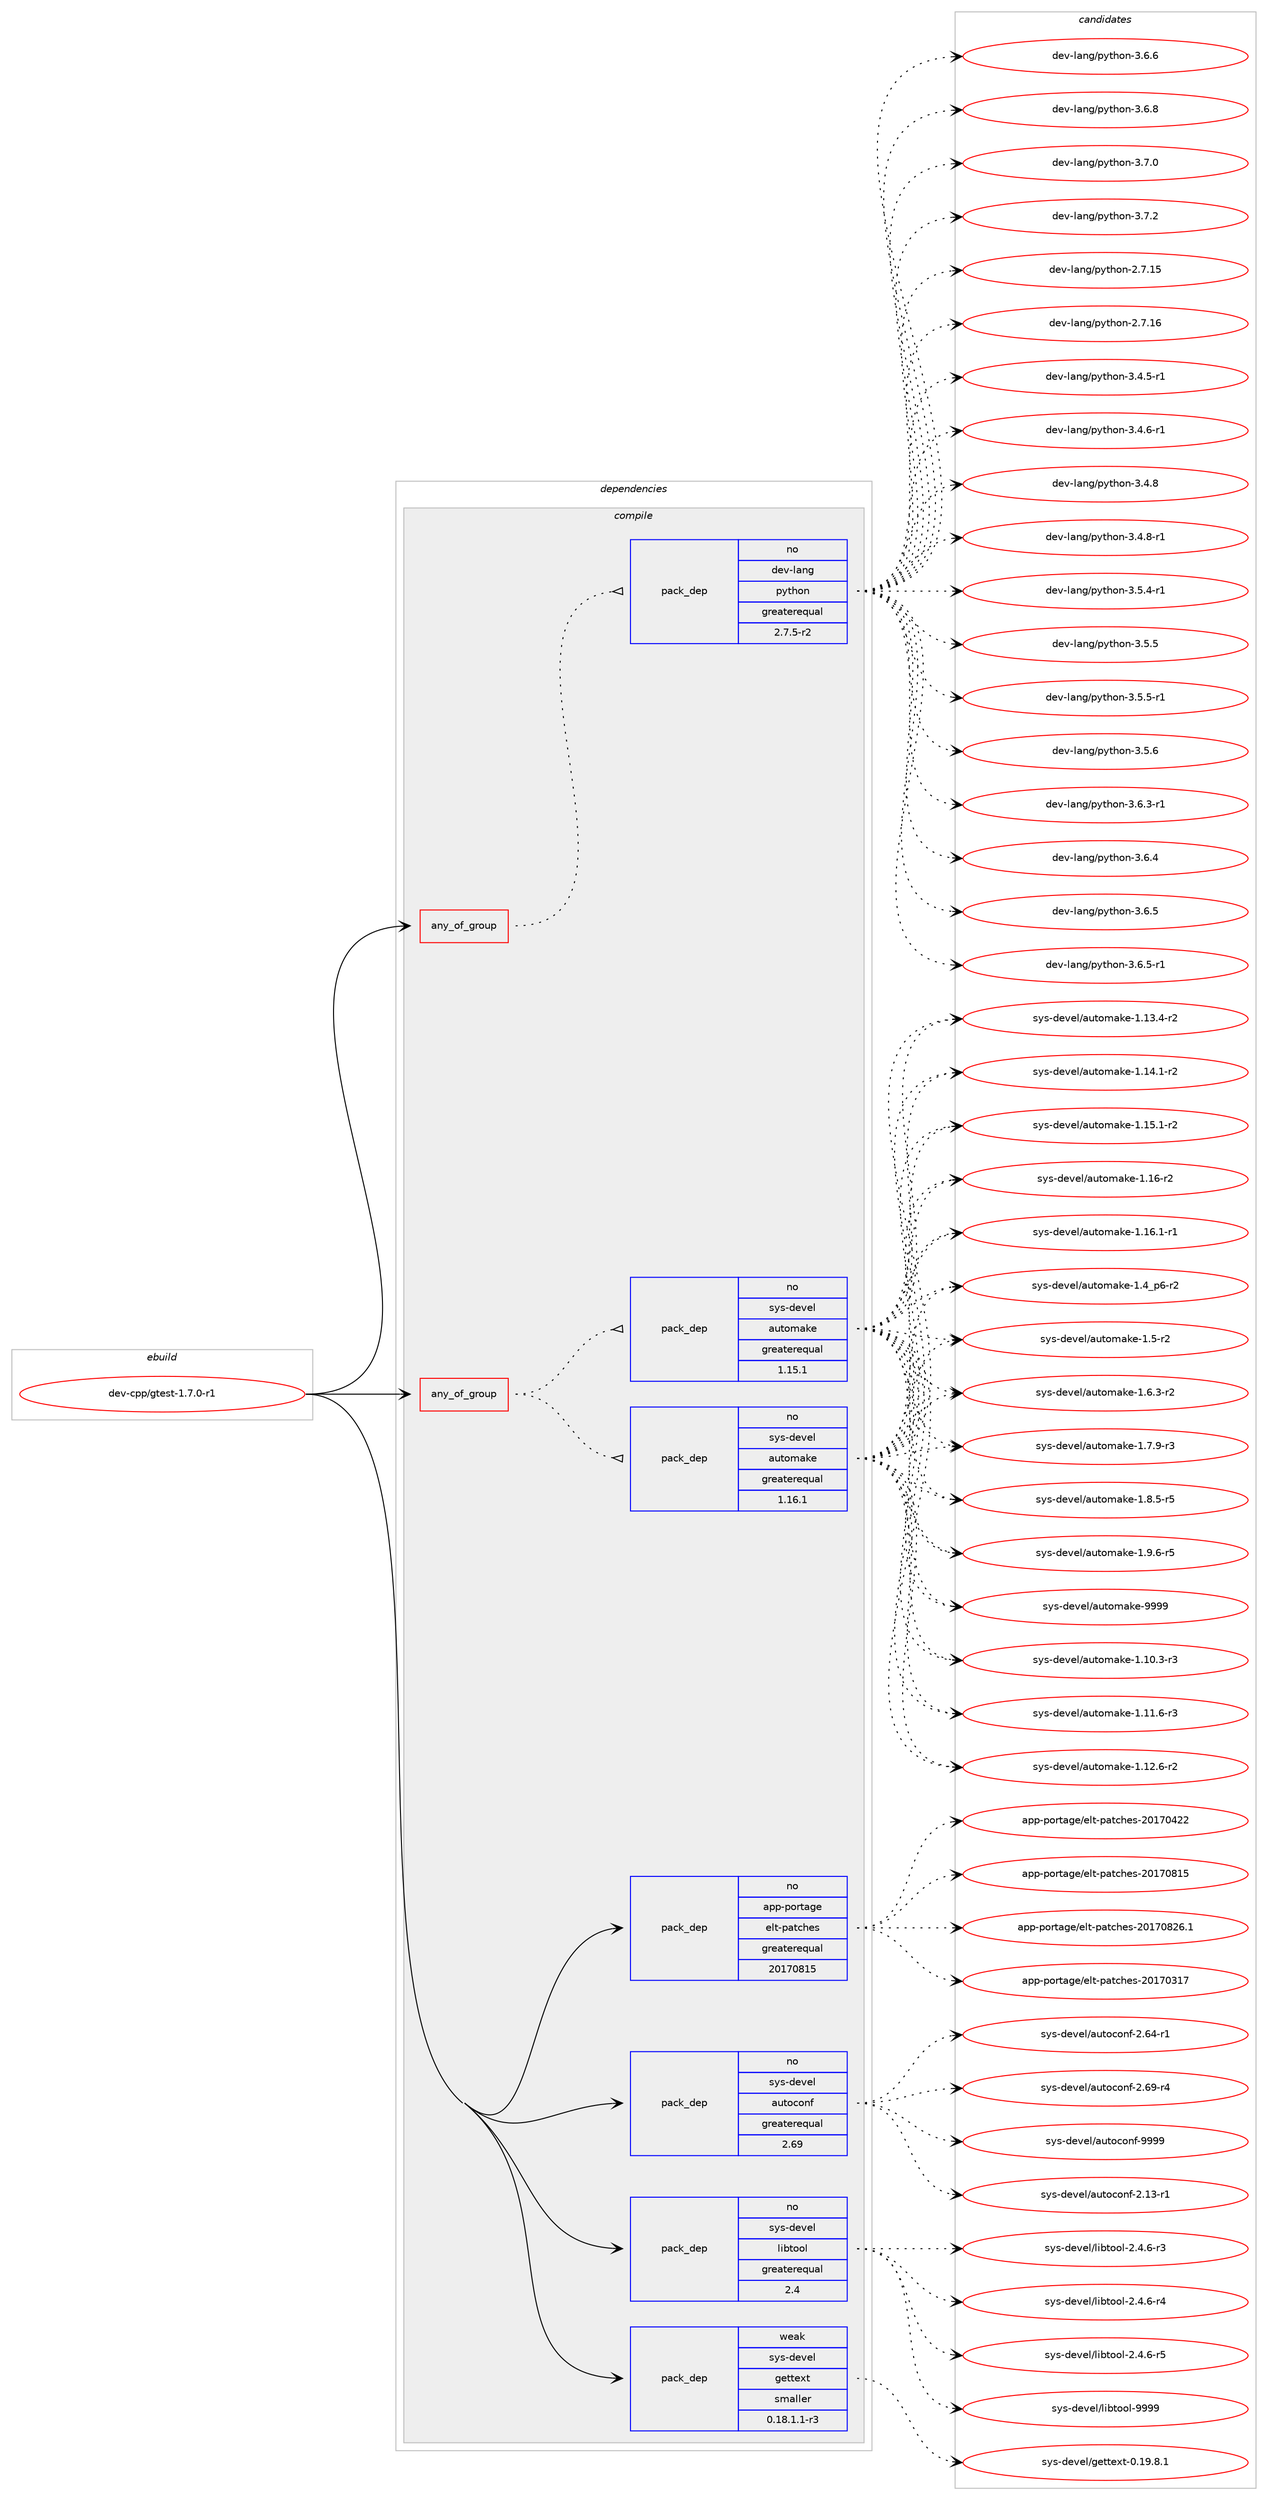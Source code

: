 digraph prolog {

# *************
# Graph options
# *************

newrank=true;
concentrate=true;
compound=true;
graph [rankdir=LR,fontname=Helvetica,fontsize=10,ranksep=1.5];#, ranksep=2.5, nodesep=0.2];
edge  [arrowhead=vee];
node  [fontname=Helvetica,fontsize=10];

# **********
# The ebuild
# **********

subgraph cluster_leftcol {
color=gray;
rank=same;
label=<<i>ebuild</i>>;
id [label="dev-cpp/gtest-1.7.0-r1", color=red, width=4, href="../dev-cpp/gtest-1.7.0-r1.svg"];
}

# ****************
# The dependencies
# ****************

subgraph cluster_midcol {
color=gray;
label=<<i>dependencies</i>>;
subgraph cluster_compile {
fillcolor="#eeeeee";
style=filled;
label=<<i>compile</i>>;
subgraph any20324 {
dependency1317189 [label=<<TABLE BORDER="0" CELLBORDER="1" CELLSPACING="0" CELLPADDING="4"><TR><TD CELLPADDING="10">any_of_group</TD></TR></TABLE>>, shape=none, color=red];subgraph pack939793 {
dependency1317190 [label=<<TABLE BORDER="0" CELLBORDER="1" CELLSPACING="0" CELLPADDING="4" WIDTH="220"><TR><TD ROWSPAN="6" CELLPADDING="30">pack_dep</TD></TR><TR><TD WIDTH="110">no</TD></TR><TR><TD>dev-lang</TD></TR><TR><TD>python</TD></TR><TR><TD>greaterequal</TD></TR><TR><TD>2.7.5-r2</TD></TR></TABLE>>, shape=none, color=blue];
}
dependency1317189:e -> dependency1317190:w [weight=20,style="dotted",arrowhead="oinv"];
}
id:e -> dependency1317189:w [weight=20,style="solid",arrowhead="vee"];
subgraph any20325 {
dependency1317191 [label=<<TABLE BORDER="0" CELLBORDER="1" CELLSPACING="0" CELLPADDING="4"><TR><TD CELLPADDING="10">any_of_group</TD></TR></TABLE>>, shape=none, color=red];subgraph pack939794 {
dependency1317192 [label=<<TABLE BORDER="0" CELLBORDER="1" CELLSPACING="0" CELLPADDING="4" WIDTH="220"><TR><TD ROWSPAN="6" CELLPADDING="30">pack_dep</TD></TR><TR><TD WIDTH="110">no</TD></TR><TR><TD>sys-devel</TD></TR><TR><TD>automake</TD></TR><TR><TD>greaterequal</TD></TR><TR><TD>1.16.1</TD></TR></TABLE>>, shape=none, color=blue];
}
dependency1317191:e -> dependency1317192:w [weight=20,style="dotted",arrowhead="oinv"];
subgraph pack939795 {
dependency1317193 [label=<<TABLE BORDER="0" CELLBORDER="1" CELLSPACING="0" CELLPADDING="4" WIDTH="220"><TR><TD ROWSPAN="6" CELLPADDING="30">pack_dep</TD></TR><TR><TD WIDTH="110">no</TD></TR><TR><TD>sys-devel</TD></TR><TR><TD>automake</TD></TR><TR><TD>greaterequal</TD></TR><TR><TD>1.15.1</TD></TR></TABLE>>, shape=none, color=blue];
}
dependency1317191:e -> dependency1317193:w [weight=20,style="dotted",arrowhead="oinv"];
}
id:e -> dependency1317191:w [weight=20,style="solid",arrowhead="vee"];
subgraph pack939796 {
dependency1317194 [label=<<TABLE BORDER="0" CELLBORDER="1" CELLSPACING="0" CELLPADDING="4" WIDTH="220"><TR><TD ROWSPAN="6" CELLPADDING="30">pack_dep</TD></TR><TR><TD WIDTH="110">no</TD></TR><TR><TD>app-portage</TD></TR><TR><TD>elt-patches</TD></TR><TR><TD>greaterequal</TD></TR><TR><TD>20170815</TD></TR></TABLE>>, shape=none, color=blue];
}
id:e -> dependency1317194:w [weight=20,style="solid",arrowhead="vee"];
subgraph pack939797 {
dependency1317195 [label=<<TABLE BORDER="0" CELLBORDER="1" CELLSPACING="0" CELLPADDING="4" WIDTH="220"><TR><TD ROWSPAN="6" CELLPADDING="30">pack_dep</TD></TR><TR><TD WIDTH="110">no</TD></TR><TR><TD>sys-devel</TD></TR><TR><TD>autoconf</TD></TR><TR><TD>greaterequal</TD></TR><TR><TD>2.69</TD></TR></TABLE>>, shape=none, color=blue];
}
id:e -> dependency1317195:w [weight=20,style="solid",arrowhead="vee"];
subgraph pack939798 {
dependency1317196 [label=<<TABLE BORDER="0" CELLBORDER="1" CELLSPACING="0" CELLPADDING="4" WIDTH="220"><TR><TD ROWSPAN="6" CELLPADDING="30">pack_dep</TD></TR><TR><TD WIDTH="110">no</TD></TR><TR><TD>sys-devel</TD></TR><TR><TD>libtool</TD></TR><TR><TD>greaterequal</TD></TR><TR><TD>2.4</TD></TR></TABLE>>, shape=none, color=blue];
}
id:e -> dependency1317196:w [weight=20,style="solid",arrowhead="vee"];
subgraph pack939799 {
dependency1317197 [label=<<TABLE BORDER="0" CELLBORDER="1" CELLSPACING="0" CELLPADDING="4" WIDTH="220"><TR><TD ROWSPAN="6" CELLPADDING="30">pack_dep</TD></TR><TR><TD WIDTH="110">weak</TD></TR><TR><TD>sys-devel</TD></TR><TR><TD>gettext</TD></TR><TR><TD>smaller</TD></TR><TR><TD>0.18.1.1-r3</TD></TR></TABLE>>, shape=none, color=blue];
}
id:e -> dependency1317197:w [weight=20,style="solid",arrowhead="vee"];
}
subgraph cluster_compileandrun {
fillcolor="#eeeeee";
style=filled;
label=<<i>compile and run</i>>;
}
subgraph cluster_run {
fillcolor="#eeeeee";
style=filled;
label=<<i>run</i>>;
}
}

# **************
# The candidates
# **************

subgraph cluster_choices {
rank=same;
color=gray;
label=<<i>candidates</i>>;

subgraph choice939793 {
color=black;
nodesep=1;
choice10010111845108971101034711212111610411111045504655464953 [label="dev-lang/python-2.7.15", color=red, width=4,href="../dev-lang/python-2.7.15.svg"];
choice10010111845108971101034711212111610411111045504655464954 [label="dev-lang/python-2.7.16", color=red, width=4,href="../dev-lang/python-2.7.16.svg"];
choice1001011184510897110103471121211161041111104551465246534511449 [label="dev-lang/python-3.4.5-r1", color=red, width=4,href="../dev-lang/python-3.4.5-r1.svg"];
choice1001011184510897110103471121211161041111104551465246544511449 [label="dev-lang/python-3.4.6-r1", color=red, width=4,href="../dev-lang/python-3.4.6-r1.svg"];
choice100101118451089711010347112121116104111110455146524656 [label="dev-lang/python-3.4.8", color=red, width=4,href="../dev-lang/python-3.4.8.svg"];
choice1001011184510897110103471121211161041111104551465246564511449 [label="dev-lang/python-3.4.8-r1", color=red, width=4,href="../dev-lang/python-3.4.8-r1.svg"];
choice1001011184510897110103471121211161041111104551465346524511449 [label="dev-lang/python-3.5.4-r1", color=red, width=4,href="../dev-lang/python-3.5.4-r1.svg"];
choice100101118451089711010347112121116104111110455146534653 [label="dev-lang/python-3.5.5", color=red, width=4,href="../dev-lang/python-3.5.5.svg"];
choice1001011184510897110103471121211161041111104551465346534511449 [label="dev-lang/python-3.5.5-r1", color=red, width=4,href="../dev-lang/python-3.5.5-r1.svg"];
choice100101118451089711010347112121116104111110455146534654 [label="dev-lang/python-3.5.6", color=red, width=4,href="../dev-lang/python-3.5.6.svg"];
choice1001011184510897110103471121211161041111104551465446514511449 [label="dev-lang/python-3.6.3-r1", color=red, width=4,href="../dev-lang/python-3.6.3-r1.svg"];
choice100101118451089711010347112121116104111110455146544652 [label="dev-lang/python-3.6.4", color=red, width=4,href="../dev-lang/python-3.6.4.svg"];
choice100101118451089711010347112121116104111110455146544653 [label="dev-lang/python-3.6.5", color=red, width=4,href="../dev-lang/python-3.6.5.svg"];
choice1001011184510897110103471121211161041111104551465446534511449 [label="dev-lang/python-3.6.5-r1", color=red, width=4,href="../dev-lang/python-3.6.5-r1.svg"];
choice100101118451089711010347112121116104111110455146544654 [label="dev-lang/python-3.6.6", color=red, width=4,href="../dev-lang/python-3.6.6.svg"];
choice100101118451089711010347112121116104111110455146544656 [label="dev-lang/python-3.6.8", color=red, width=4,href="../dev-lang/python-3.6.8.svg"];
choice100101118451089711010347112121116104111110455146554648 [label="dev-lang/python-3.7.0", color=red, width=4,href="../dev-lang/python-3.7.0.svg"];
choice100101118451089711010347112121116104111110455146554650 [label="dev-lang/python-3.7.2", color=red, width=4,href="../dev-lang/python-3.7.2.svg"];
dependency1317190:e -> choice10010111845108971101034711212111610411111045504655464953:w [style=dotted,weight="100"];
dependency1317190:e -> choice10010111845108971101034711212111610411111045504655464954:w [style=dotted,weight="100"];
dependency1317190:e -> choice1001011184510897110103471121211161041111104551465246534511449:w [style=dotted,weight="100"];
dependency1317190:e -> choice1001011184510897110103471121211161041111104551465246544511449:w [style=dotted,weight="100"];
dependency1317190:e -> choice100101118451089711010347112121116104111110455146524656:w [style=dotted,weight="100"];
dependency1317190:e -> choice1001011184510897110103471121211161041111104551465246564511449:w [style=dotted,weight="100"];
dependency1317190:e -> choice1001011184510897110103471121211161041111104551465346524511449:w [style=dotted,weight="100"];
dependency1317190:e -> choice100101118451089711010347112121116104111110455146534653:w [style=dotted,weight="100"];
dependency1317190:e -> choice1001011184510897110103471121211161041111104551465346534511449:w [style=dotted,weight="100"];
dependency1317190:e -> choice100101118451089711010347112121116104111110455146534654:w [style=dotted,weight="100"];
dependency1317190:e -> choice1001011184510897110103471121211161041111104551465446514511449:w [style=dotted,weight="100"];
dependency1317190:e -> choice100101118451089711010347112121116104111110455146544652:w [style=dotted,weight="100"];
dependency1317190:e -> choice100101118451089711010347112121116104111110455146544653:w [style=dotted,weight="100"];
dependency1317190:e -> choice1001011184510897110103471121211161041111104551465446534511449:w [style=dotted,weight="100"];
dependency1317190:e -> choice100101118451089711010347112121116104111110455146544654:w [style=dotted,weight="100"];
dependency1317190:e -> choice100101118451089711010347112121116104111110455146544656:w [style=dotted,weight="100"];
dependency1317190:e -> choice100101118451089711010347112121116104111110455146554648:w [style=dotted,weight="100"];
dependency1317190:e -> choice100101118451089711010347112121116104111110455146554650:w [style=dotted,weight="100"];
}
subgraph choice939794 {
color=black;
nodesep=1;
choice11512111545100101118101108479711711611110997107101454946494846514511451 [label="sys-devel/automake-1.10.3-r3", color=red, width=4,href="../sys-devel/automake-1.10.3-r3.svg"];
choice11512111545100101118101108479711711611110997107101454946494946544511451 [label="sys-devel/automake-1.11.6-r3", color=red, width=4,href="../sys-devel/automake-1.11.6-r3.svg"];
choice11512111545100101118101108479711711611110997107101454946495046544511450 [label="sys-devel/automake-1.12.6-r2", color=red, width=4,href="../sys-devel/automake-1.12.6-r2.svg"];
choice11512111545100101118101108479711711611110997107101454946495146524511450 [label="sys-devel/automake-1.13.4-r2", color=red, width=4,href="../sys-devel/automake-1.13.4-r2.svg"];
choice11512111545100101118101108479711711611110997107101454946495246494511450 [label="sys-devel/automake-1.14.1-r2", color=red, width=4,href="../sys-devel/automake-1.14.1-r2.svg"];
choice11512111545100101118101108479711711611110997107101454946495346494511450 [label="sys-devel/automake-1.15.1-r2", color=red, width=4,href="../sys-devel/automake-1.15.1-r2.svg"];
choice1151211154510010111810110847971171161111099710710145494649544511450 [label="sys-devel/automake-1.16-r2", color=red, width=4,href="../sys-devel/automake-1.16-r2.svg"];
choice11512111545100101118101108479711711611110997107101454946495446494511449 [label="sys-devel/automake-1.16.1-r1", color=red, width=4,href="../sys-devel/automake-1.16.1-r1.svg"];
choice115121115451001011181011084797117116111109971071014549465295112544511450 [label="sys-devel/automake-1.4_p6-r2", color=red, width=4,href="../sys-devel/automake-1.4_p6-r2.svg"];
choice11512111545100101118101108479711711611110997107101454946534511450 [label="sys-devel/automake-1.5-r2", color=red, width=4,href="../sys-devel/automake-1.5-r2.svg"];
choice115121115451001011181011084797117116111109971071014549465446514511450 [label="sys-devel/automake-1.6.3-r2", color=red, width=4,href="../sys-devel/automake-1.6.3-r2.svg"];
choice115121115451001011181011084797117116111109971071014549465546574511451 [label="sys-devel/automake-1.7.9-r3", color=red, width=4,href="../sys-devel/automake-1.7.9-r3.svg"];
choice115121115451001011181011084797117116111109971071014549465646534511453 [label="sys-devel/automake-1.8.5-r5", color=red, width=4,href="../sys-devel/automake-1.8.5-r5.svg"];
choice115121115451001011181011084797117116111109971071014549465746544511453 [label="sys-devel/automake-1.9.6-r5", color=red, width=4,href="../sys-devel/automake-1.9.6-r5.svg"];
choice115121115451001011181011084797117116111109971071014557575757 [label="sys-devel/automake-9999", color=red, width=4,href="../sys-devel/automake-9999.svg"];
dependency1317192:e -> choice11512111545100101118101108479711711611110997107101454946494846514511451:w [style=dotted,weight="100"];
dependency1317192:e -> choice11512111545100101118101108479711711611110997107101454946494946544511451:w [style=dotted,weight="100"];
dependency1317192:e -> choice11512111545100101118101108479711711611110997107101454946495046544511450:w [style=dotted,weight="100"];
dependency1317192:e -> choice11512111545100101118101108479711711611110997107101454946495146524511450:w [style=dotted,weight="100"];
dependency1317192:e -> choice11512111545100101118101108479711711611110997107101454946495246494511450:w [style=dotted,weight="100"];
dependency1317192:e -> choice11512111545100101118101108479711711611110997107101454946495346494511450:w [style=dotted,weight="100"];
dependency1317192:e -> choice1151211154510010111810110847971171161111099710710145494649544511450:w [style=dotted,weight="100"];
dependency1317192:e -> choice11512111545100101118101108479711711611110997107101454946495446494511449:w [style=dotted,weight="100"];
dependency1317192:e -> choice115121115451001011181011084797117116111109971071014549465295112544511450:w [style=dotted,weight="100"];
dependency1317192:e -> choice11512111545100101118101108479711711611110997107101454946534511450:w [style=dotted,weight="100"];
dependency1317192:e -> choice115121115451001011181011084797117116111109971071014549465446514511450:w [style=dotted,weight="100"];
dependency1317192:e -> choice115121115451001011181011084797117116111109971071014549465546574511451:w [style=dotted,weight="100"];
dependency1317192:e -> choice115121115451001011181011084797117116111109971071014549465646534511453:w [style=dotted,weight="100"];
dependency1317192:e -> choice115121115451001011181011084797117116111109971071014549465746544511453:w [style=dotted,weight="100"];
dependency1317192:e -> choice115121115451001011181011084797117116111109971071014557575757:w [style=dotted,weight="100"];
}
subgraph choice939795 {
color=black;
nodesep=1;
choice11512111545100101118101108479711711611110997107101454946494846514511451 [label="sys-devel/automake-1.10.3-r3", color=red, width=4,href="../sys-devel/automake-1.10.3-r3.svg"];
choice11512111545100101118101108479711711611110997107101454946494946544511451 [label="sys-devel/automake-1.11.6-r3", color=red, width=4,href="../sys-devel/automake-1.11.6-r3.svg"];
choice11512111545100101118101108479711711611110997107101454946495046544511450 [label="sys-devel/automake-1.12.6-r2", color=red, width=4,href="../sys-devel/automake-1.12.6-r2.svg"];
choice11512111545100101118101108479711711611110997107101454946495146524511450 [label="sys-devel/automake-1.13.4-r2", color=red, width=4,href="../sys-devel/automake-1.13.4-r2.svg"];
choice11512111545100101118101108479711711611110997107101454946495246494511450 [label="sys-devel/automake-1.14.1-r2", color=red, width=4,href="../sys-devel/automake-1.14.1-r2.svg"];
choice11512111545100101118101108479711711611110997107101454946495346494511450 [label="sys-devel/automake-1.15.1-r2", color=red, width=4,href="../sys-devel/automake-1.15.1-r2.svg"];
choice1151211154510010111810110847971171161111099710710145494649544511450 [label="sys-devel/automake-1.16-r2", color=red, width=4,href="../sys-devel/automake-1.16-r2.svg"];
choice11512111545100101118101108479711711611110997107101454946495446494511449 [label="sys-devel/automake-1.16.1-r1", color=red, width=4,href="../sys-devel/automake-1.16.1-r1.svg"];
choice115121115451001011181011084797117116111109971071014549465295112544511450 [label="sys-devel/automake-1.4_p6-r2", color=red, width=4,href="../sys-devel/automake-1.4_p6-r2.svg"];
choice11512111545100101118101108479711711611110997107101454946534511450 [label="sys-devel/automake-1.5-r2", color=red, width=4,href="../sys-devel/automake-1.5-r2.svg"];
choice115121115451001011181011084797117116111109971071014549465446514511450 [label="sys-devel/automake-1.6.3-r2", color=red, width=4,href="../sys-devel/automake-1.6.3-r2.svg"];
choice115121115451001011181011084797117116111109971071014549465546574511451 [label="sys-devel/automake-1.7.9-r3", color=red, width=4,href="../sys-devel/automake-1.7.9-r3.svg"];
choice115121115451001011181011084797117116111109971071014549465646534511453 [label="sys-devel/automake-1.8.5-r5", color=red, width=4,href="../sys-devel/automake-1.8.5-r5.svg"];
choice115121115451001011181011084797117116111109971071014549465746544511453 [label="sys-devel/automake-1.9.6-r5", color=red, width=4,href="../sys-devel/automake-1.9.6-r5.svg"];
choice115121115451001011181011084797117116111109971071014557575757 [label="sys-devel/automake-9999", color=red, width=4,href="../sys-devel/automake-9999.svg"];
dependency1317193:e -> choice11512111545100101118101108479711711611110997107101454946494846514511451:w [style=dotted,weight="100"];
dependency1317193:e -> choice11512111545100101118101108479711711611110997107101454946494946544511451:w [style=dotted,weight="100"];
dependency1317193:e -> choice11512111545100101118101108479711711611110997107101454946495046544511450:w [style=dotted,weight="100"];
dependency1317193:e -> choice11512111545100101118101108479711711611110997107101454946495146524511450:w [style=dotted,weight="100"];
dependency1317193:e -> choice11512111545100101118101108479711711611110997107101454946495246494511450:w [style=dotted,weight="100"];
dependency1317193:e -> choice11512111545100101118101108479711711611110997107101454946495346494511450:w [style=dotted,weight="100"];
dependency1317193:e -> choice1151211154510010111810110847971171161111099710710145494649544511450:w [style=dotted,weight="100"];
dependency1317193:e -> choice11512111545100101118101108479711711611110997107101454946495446494511449:w [style=dotted,weight="100"];
dependency1317193:e -> choice115121115451001011181011084797117116111109971071014549465295112544511450:w [style=dotted,weight="100"];
dependency1317193:e -> choice11512111545100101118101108479711711611110997107101454946534511450:w [style=dotted,weight="100"];
dependency1317193:e -> choice115121115451001011181011084797117116111109971071014549465446514511450:w [style=dotted,weight="100"];
dependency1317193:e -> choice115121115451001011181011084797117116111109971071014549465546574511451:w [style=dotted,weight="100"];
dependency1317193:e -> choice115121115451001011181011084797117116111109971071014549465646534511453:w [style=dotted,weight="100"];
dependency1317193:e -> choice115121115451001011181011084797117116111109971071014549465746544511453:w [style=dotted,weight="100"];
dependency1317193:e -> choice115121115451001011181011084797117116111109971071014557575757:w [style=dotted,weight="100"];
}
subgraph choice939796 {
color=black;
nodesep=1;
choice97112112451121111141169710310147101108116451129711699104101115455048495548514955 [label="app-portage/elt-patches-20170317", color=red, width=4,href="../app-portage/elt-patches-20170317.svg"];
choice97112112451121111141169710310147101108116451129711699104101115455048495548525050 [label="app-portage/elt-patches-20170422", color=red, width=4,href="../app-portage/elt-patches-20170422.svg"];
choice97112112451121111141169710310147101108116451129711699104101115455048495548564953 [label="app-portage/elt-patches-20170815", color=red, width=4,href="../app-portage/elt-patches-20170815.svg"];
choice971121124511211111411697103101471011081164511297116991041011154550484955485650544649 [label="app-portage/elt-patches-20170826.1", color=red, width=4,href="../app-portage/elt-patches-20170826.1.svg"];
dependency1317194:e -> choice97112112451121111141169710310147101108116451129711699104101115455048495548514955:w [style=dotted,weight="100"];
dependency1317194:e -> choice97112112451121111141169710310147101108116451129711699104101115455048495548525050:w [style=dotted,weight="100"];
dependency1317194:e -> choice97112112451121111141169710310147101108116451129711699104101115455048495548564953:w [style=dotted,weight="100"];
dependency1317194:e -> choice971121124511211111411697103101471011081164511297116991041011154550484955485650544649:w [style=dotted,weight="100"];
}
subgraph choice939797 {
color=black;
nodesep=1;
choice1151211154510010111810110847971171161119911111010245504649514511449 [label="sys-devel/autoconf-2.13-r1", color=red, width=4,href="../sys-devel/autoconf-2.13-r1.svg"];
choice1151211154510010111810110847971171161119911111010245504654524511449 [label="sys-devel/autoconf-2.64-r1", color=red, width=4,href="../sys-devel/autoconf-2.64-r1.svg"];
choice1151211154510010111810110847971171161119911111010245504654574511452 [label="sys-devel/autoconf-2.69-r4", color=red, width=4,href="../sys-devel/autoconf-2.69-r4.svg"];
choice115121115451001011181011084797117116111991111101024557575757 [label="sys-devel/autoconf-9999", color=red, width=4,href="../sys-devel/autoconf-9999.svg"];
dependency1317195:e -> choice1151211154510010111810110847971171161119911111010245504649514511449:w [style=dotted,weight="100"];
dependency1317195:e -> choice1151211154510010111810110847971171161119911111010245504654524511449:w [style=dotted,weight="100"];
dependency1317195:e -> choice1151211154510010111810110847971171161119911111010245504654574511452:w [style=dotted,weight="100"];
dependency1317195:e -> choice115121115451001011181011084797117116111991111101024557575757:w [style=dotted,weight="100"];
}
subgraph choice939798 {
color=black;
nodesep=1;
choice1151211154510010111810110847108105981161111111084550465246544511451 [label="sys-devel/libtool-2.4.6-r3", color=red, width=4,href="../sys-devel/libtool-2.4.6-r3.svg"];
choice1151211154510010111810110847108105981161111111084550465246544511452 [label="sys-devel/libtool-2.4.6-r4", color=red, width=4,href="../sys-devel/libtool-2.4.6-r4.svg"];
choice1151211154510010111810110847108105981161111111084550465246544511453 [label="sys-devel/libtool-2.4.6-r5", color=red, width=4,href="../sys-devel/libtool-2.4.6-r5.svg"];
choice1151211154510010111810110847108105981161111111084557575757 [label="sys-devel/libtool-9999", color=red, width=4,href="../sys-devel/libtool-9999.svg"];
dependency1317196:e -> choice1151211154510010111810110847108105981161111111084550465246544511451:w [style=dotted,weight="100"];
dependency1317196:e -> choice1151211154510010111810110847108105981161111111084550465246544511452:w [style=dotted,weight="100"];
dependency1317196:e -> choice1151211154510010111810110847108105981161111111084550465246544511453:w [style=dotted,weight="100"];
dependency1317196:e -> choice1151211154510010111810110847108105981161111111084557575757:w [style=dotted,weight="100"];
}
subgraph choice939799 {
color=black;
nodesep=1;
choice1151211154510010111810110847103101116116101120116454846495746564649 [label="sys-devel/gettext-0.19.8.1", color=red, width=4,href="../sys-devel/gettext-0.19.8.1.svg"];
dependency1317197:e -> choice1151211154510010111810110847103101116116101120116454846495746564649:w [style=dotted,weight="100"];
}
}

}
